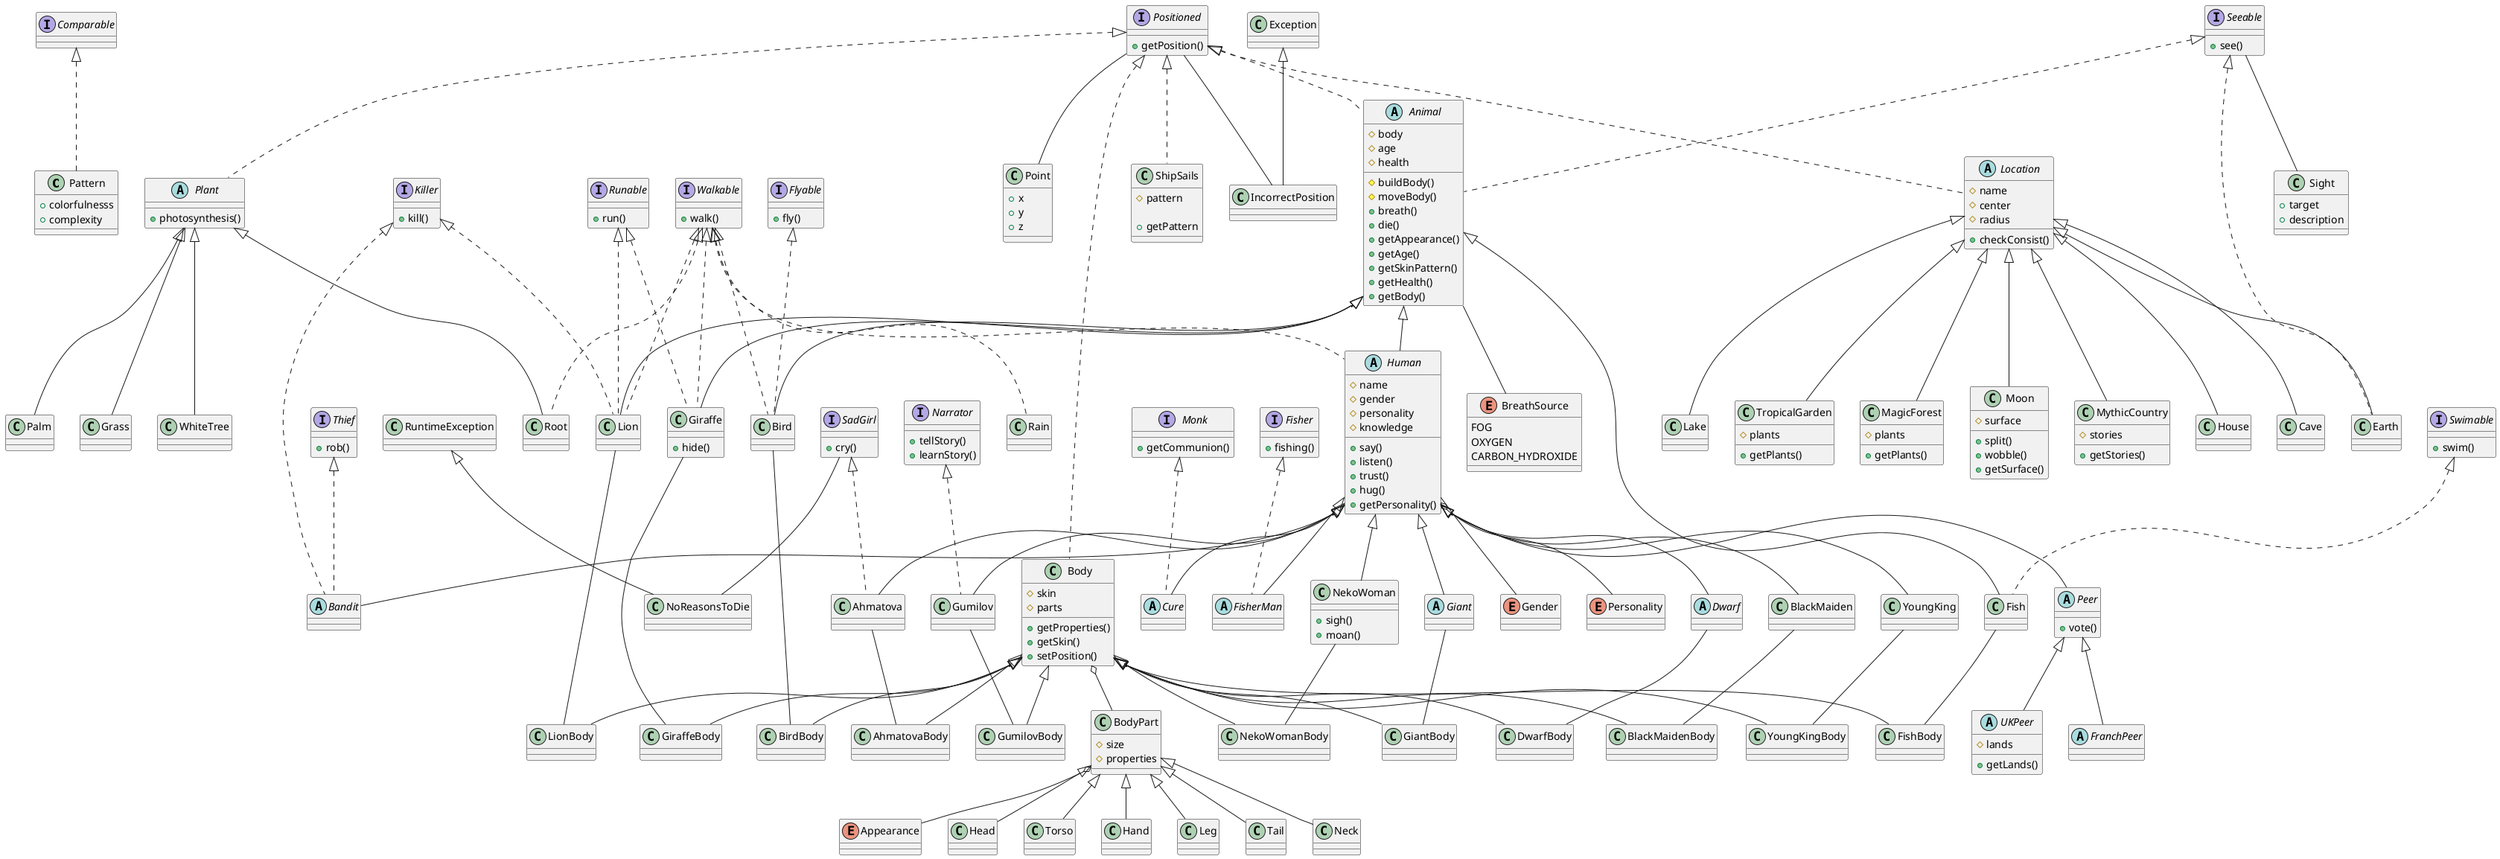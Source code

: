 @startuml Classes Model

class Pattern implements Comparable {
    + colorfulnesss
    + complexity
}

class Body implements Positioned {
    # skin
    # parts
        
    + getProperties()
    + getSkin()
    + setPosition()
}

Body o-- BodyPart
class BodyPart {
    # size
    # properties
}

BodyPart o-- Appearance
enum Appearance {}

class Head extends BodyPart {}
class Torso extends BodyPart {}
class Hand extends BodyPart {}
class Leg extends BodyPart {}
class Tail extends BodyPart {}
class Neck extends BodyPart {}

interface Positioned {
    + getPosition()
}
Positioned -- IncorrectPosition
class IncorrectPosition extends Exception {}

Positioned -- Point
class Point {
    + x
    + y
    + z
}

interface Seeable {
    + see()
}

Seeable -- Sight
class Sight {
    + target
    + description
}

abstract Animal implements Positioned, Seeable {
    # body
    # age
    # health

    # buildBody()
    # moveBody()
    + breath()
    + die()
    + getAppearance()
    + getAge()
    + getSkinPattern()
    + getHealth()
    + getBody()
}

Animal -- BreathSource
enum BreathSource {
    FOG
    OXYGEN
    CARBON_HYDROXIDE
}

interface Walkable {
    + walk()
}

interface Runable {
    + run()
}

interface Flyable {
    + fly()
}

interface Swimable {
    + swim()
}

class Giraffe extends Animal implements Runable, Walkable {
    + hide()
}
Giraffe -- GiraffeBody
class GiraffeBody extends Body {}

class Lion extends Animal implements Runable, Walkable, Killer {}
Lion -- LionBody
class LionBody extends Body {}

class Bird extends Animal implements Walkable, Flyable {}
Bird -- BirdBody
class BirdBody extends Body {}

class Fish extends Animal implements Swimable {}
Fish -- FishBody
class FishBody extends Body {}

abstract Human extends Animal implements Walkable {    
    # name
    # gender
    # personality
    # knowledge

    + say()
    + listen()
    + trust()
    + hug()
    + getPersonality()
}

Human -- Gender
enum Gender {}

Human o-- Personality
enum Personality {}

interface Narrator {
    + tellStory()
    + learnStory()
}

interface SadGirl {
    + cry()
}
SadGirl -- NoReasonsToDie
class NoReasonsToDie extends RuntimeException {}

interface Killer {
    + kill()
}

interface Thief {
    + rob()
}

abstract class Giant extends Human {}
Giant -- GiantBody
class GiantBody extends Body {}

abstract class Dwarf extends Human {}
Dwarf -- DwarfBody
class DwarfBody extends Body {}

class Gumilov extends Human implements Narrator {}
Gumilov -- GumilovBody
class GumilovBody extends Body {}

class Ahmatova extends Human implements SadGirl {}
Ahmatova -- AhmatovaBody
class AhmatovaBody extends Body {}

class BlackMaiden extends Human {}
BlackMaiden -- BlackMaidenBody
class BlackMaidenBody  extends Body {}

class YoungKing extends Human {}
YoungKing -- YoungKingBody
class YoungKingBody extends Body {}


class NekoWoman extends Human {
    + sigh()
    + moan()
}
NekoWoman -- NekoWomanBody
class NekoWomanBody extends Body {}

abstract class Bandit extends Human implements Thief, Killer {}

abstract class Peer extends Human {
    + vote()
}

abstract class UKPeer extends Peer {
    # lands

    + getLands()
}

abstract class FranchPeer extends Peer {}


interface Monk {
    + getCommunion()
}

abstract class Cure extends Human implements Monk {}


interface Fisher {
    + fishing()
}

abstract class FisherMan extends Human implements Fisher {}

abstract Location implements Positioned {
    # name
    # center
    # radius

    + checkConsist()
}



class Earth extends Location implements Seeable {}
class Moon extends Location {
    # surface 

    + split()
    + wobble()
    + getSurface()
}
class MythicCountry extends Location {
    # stories
    + getStories()
}
class House extends Location {}
class Cave extends Location {}
class Lake extends Location {}
class TropicalGarden extends Location {
    # plants
    + getPlants()
}
class MagicForest extends Location {
    # plants
    + getPlants()
}

abstract Plant implements Positioned {
    + photosynthesis()
}
class Palm extends Plant {}
class Grass extends Plant {}
class Root extends Plant implements Walkable {}
class WhiteTree extends Plant {}

class ShipSails implements Positioned {
    # pattern

    + getPattern
}


class Rain implements Walkable {}

@enduml